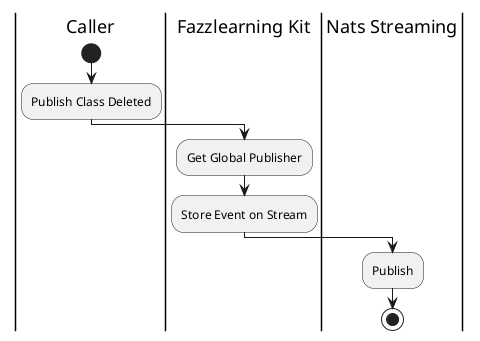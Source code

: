 @startuml PublishClassDeleted

skinparam ConditionEndStyle hline
skinparam conditionStyle diamond
skinparam Monochrome true
skinparam Shadowing false

|Caller|
start
:Publish Class Deleted;

|Fazzlearning Kit|
:Get Global Publisher;
:Store Event on Stream;

|Nats Streaming|
:Publish;
stop
@enduml